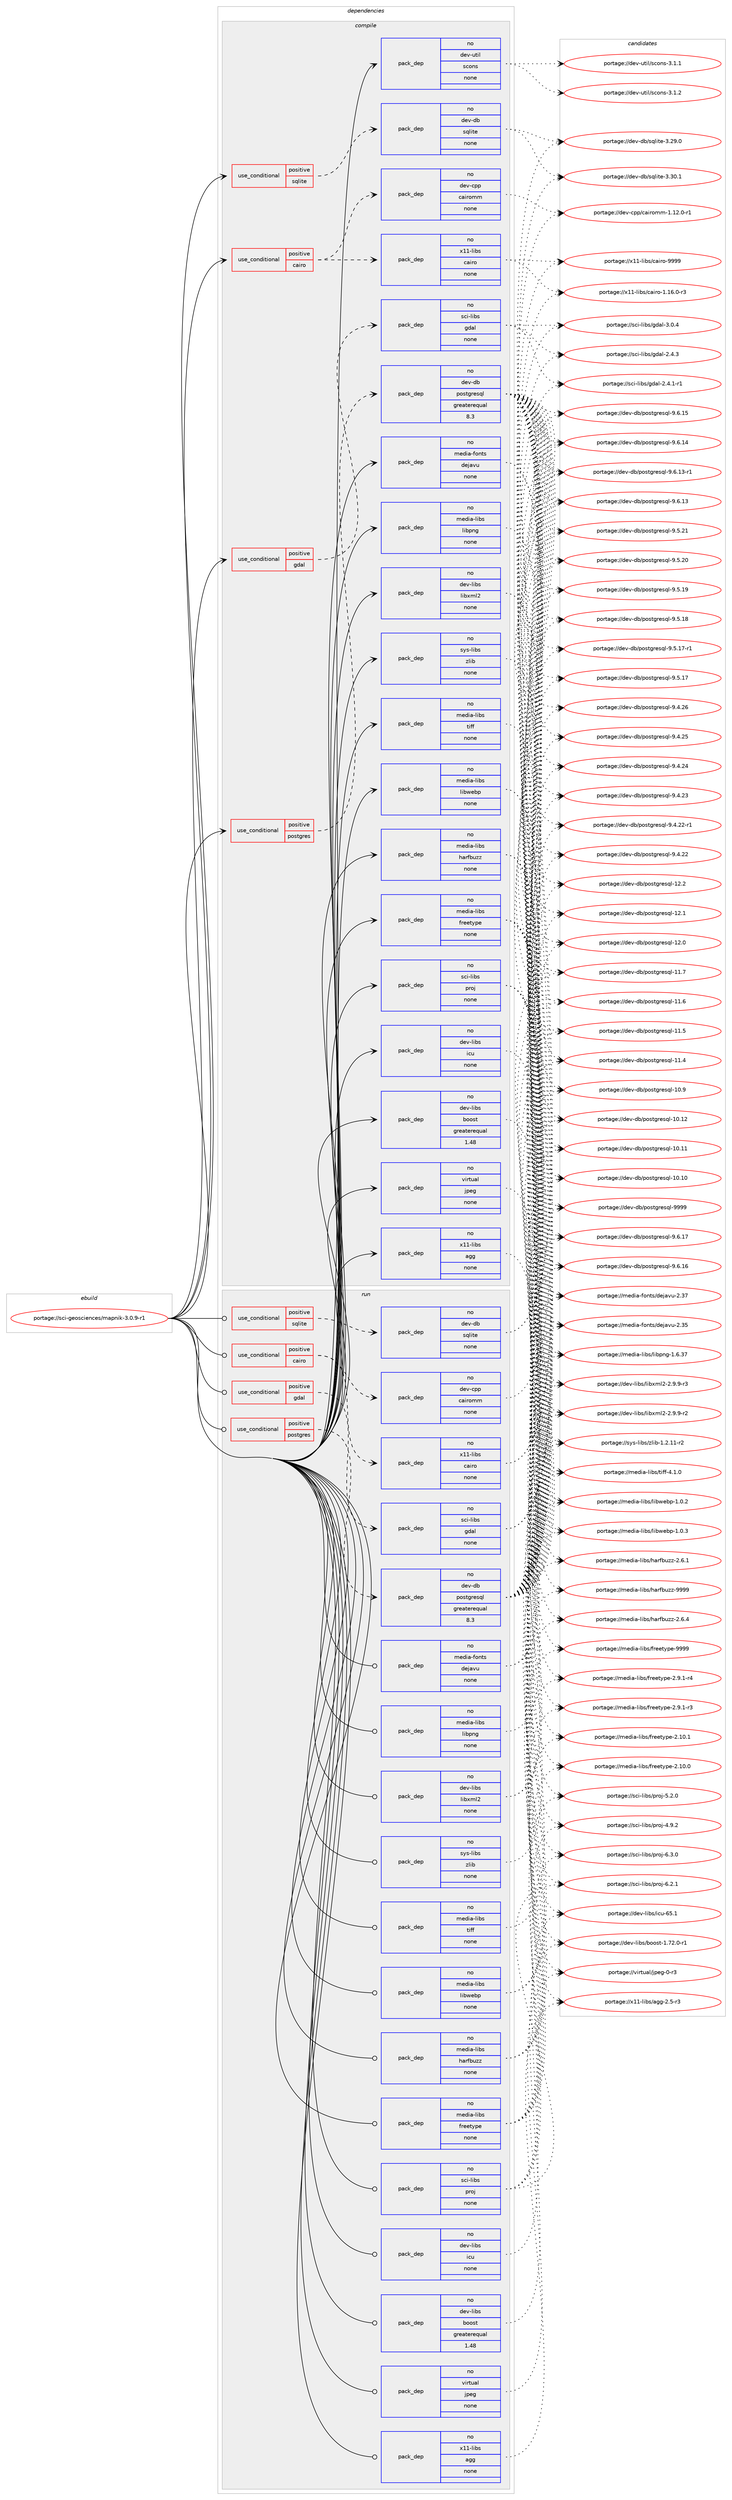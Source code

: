 digraph prolog {

# *************
# Graph options
# *************

newrank=true;
concentrate=true;
compound=true;
graph [rankdir=LR,fontname=Helvetica,fontsize=10,ranksep=1.5];#, ranksep=2.5, nodesep=0.2];
edge  [arrowhead=vee];
node  [fontname=Helvetica,fontsize=10];

# **********
# The ebuild
# **********

subgraph cluster_leftcol {
color=gray;
rank=same;
label=<<i>ebuild</i>>;
id [label="portage://sci-geosciences/mapnik-3.0.9-r1", color=red, width=4, href="../sci-geosciences/mapnik-3.0.9-r1.svg"];
}

# ****************
# The dependencies
# ****************

subgraph cluster_midcol {
color=gray;
label=<<i>dependencies</i>>;
subgraph cluster_compile {
fillcolor="#eeeeee";
style=filled;
label=<<i>compile</i>>;
subgraph cond12362 {
dependency58492 [label=<<TABLE BORDER="0" CELLBORDER="1" CELLSPACING="0" CELLPADDING="4"><TR><TD ROWSPAN="3" CELLPADDING="10">use_conditional</TD></TR><TR><TD>positive</TD></TR><TR><TD>cairo</TD></TR></TABLE>>, shape=none, color=red];
subgraph pack44906 {
dependency58493 [label=<<TABLE BORDER="0" CELLBORDER="1" CELLSPACING="0" CELLPADDING="4" WIDTH="220"><TR><TD ROWSPAN="6" CELLPADDING="30">pack_dep</TD></TR><TR><TD WIDTH="110">no</TD></TR><TR><TD>x11-libs</TD></TR><TR><TD>cairo</TD></TR><TR><TD>none</TD></TR><TR><TD></TD></TR></TABLE>>, shape=none, color=blue];
}
dependency58492:e -> dependency58493:w [weight=20,style="dashed",arrowhead="vee"];
subgraph pack44907 {
dependency58494 [label=<<TABLE BORDER="0" CELLBORDER="1" CELLSPACING="0" CELLPADDING="4" WIDTH="220"><TR><TD ROWSPAN="6" CELLPADDING="30">pack_dep</TD></TR><TR><TD WIDTH="110">no</TD></TR><TR><TD>dev-cpp</TD></TR><TR><TD>cairomm</TD></TR><TR><TD>none</TD></TR><TR><TD></TD></TR></TABLE>>, shape=none, color=blue];
}
dependency58492:e -> dependency58494:w [weight=20,style="dashed",arrowhead="vee"];
}
id:e -> dependency58492:w [weight=20,style="solid",arrowhead="vee"];
subgraph cond12363 {
dependency58495 [label=<<TABLE BORDER="0" CELLBORDER="1" CELLSPACING="0" CELLPADDING="4"><TR><TD ROWSPAN="3" CELLPADDING="10">use_conditional</TD></TR><TR><TD>positive</TD></TR><TR><TD>gdal</TD></TR></TABLE>>, shape=none, color=red];
subgraph pack44908 {
dependency58496 [label=<<TABLE BORDER="0" CELLBORDER="1" CELLSPACING="0" CELLPADDING="4" WIDTH="220"><TR><TD ROWSPAN="6" CELLPADDING="30">pack_dep</TD></TR><TR><TD WIDTH="110">no</TD></TR><TR><TD>sci-libs</TD></TR><TR><TD>gdal</TD></TR><TR><TD>none</TD></TR><TR><TD></TD></TR></TABLE>>, shape=none, color=blue];
}
dependency58495:e -> dependency58496:w [weight=20,style="dashed",arrowhead="vee"];
}
id:e -> dependency58495:w [weight=20,style="solid",arrowhead="vee"];
subgraph cond12364 {
dependency58497 [label=<<TABLE BORDER="0" CELLBORDER="1" CELLSPACING="0" CELLPADDING="4"><TR><TD ROWSPAN="3" CELLPADDING="10">use_conditional</TD></TR><TR><TD>positive</TD></TR><TR><TD>postgres</TD></TR></TABLE>>, shape=none, color=red];
subgraph pack44909 {
dependency58498 [label=<<TABLE BORDER="0" CELLBORDER="1" CELLSPACING="0" CELLPADDING="4" WIDTH="220"><TR><TD ROWSPAN="6" CELLPADDING="30">pack_dep</TD></TR><TR><TD WIDTH="110">no</TD></TR><TR><TD>dev-db</TD></TR><TR><TD>postgresql</TD></TR><TR><TD>greaterequal</TD></TR><TR><TD>8.3</TD></TR></TABLE>>, shape=none, color=blue];
}
dependency58497:e -> dependency58498:w [weight=20,style="dashed",arrowhead="vee"];
}
id:e -> dependency58497:w [weight=20,style="solid",arrowhead="vee"];
subgraph cond12365 {
dependency58499 [label=<<TABLE BORDER="0" CELLBORDER="1" CELLSPACING="0" CELLPADDING="4"><TR><TD ROWSPAN="3" CELLPADDING="10">use_conditional</TD></TR><TR><TD>positive</TD></TR><TR><TD>sqlite</TD></TR></TABLE>>, shape=none, color=red];
subgraph pack44910 {
dependency58500 [label=<<TABLE BORDER="0" CELLBORDER="1" CELLSPACING="0" CELLPADDING="4" WIDTH="220"><TR><TD ROWSPAN="6" CELLPADDING="30">pack_dep</TD></TR><TR><TD WIDTH="110">no</TD></TR><TR><TD>dev-db</TD></TR><TR><TD>sqlite</TD></TR><TR><TD>none</TD></TR><TR><TD></TD></TR></TABLE>>, shape=none, color=blue];
}
dependency58499:e -> dependency58500:w [weight=20,style="dashed",arrowhead="vee"];
}
id:e -> dependency58499:w [weight=20,style="solid",arrowhead="vee"];
subgraph pack44911 {
dependency58501 [label=<<TABLE BORDER="0" CELLBORDER="1" CELLSPACING="0" CELLPADDING="4" WIDTH="220"><TR><TD ROWSPAN="6" CELLPADDING="30">pack_dep</TD></TR><TR><TD WIDTH="110">no</TD></TR><TR><TD>dev-libs</TD></TR><TR><TD>boost</TD></TR><TR><TD>greaterequal</TD></TR><TR><TD>1.48</TD></TR></TABLE>>, shape=none, color=blue];
}
id:e -> dependency58501:w [weight=20,style="solid",arrowhead="vee"];
subgraph pack44912 {
dependency58502 [label=<<TABLE BORDER="0" CELLBORDER="1" CELLSPACING="0" CELLPADDING="4" WIDTH="220"><TR><TD ROWSPAN="6" CELLPADDING="30">pack_dep</TD></TR><TR><TD WIDTH="110">no</TD></TR><TR><TD>dev-libs</TD></TR><TR><TD>icu</TD></TR><TR><TD>none</TD></TR><TR><TD></TD></TR></TABLE>>, shape=none, color=blue];
}
id:e -> dependency58502:w [weight=20,style="solid",arrowhead="vee"];
subgraph pack44913 {
dependency58503 [label=<<TABLE BORDER="0" CELLBORDER="1" CELLSPACING="0" CELLPADDING="4" WIDTH="220"><TR><TD ROWSPAN="6" CELLPADDING="30">pack_dep</TD></TR><TR><TD WIDTH="110">no</TD></TR><TR><TD>dev-libs</TD></TR><TR><TD>libxml2</TD></TR><TR><TD>none</TD></TR><TR><TD></TD></TR></TABLE>>, shape=none, color=blue];
}
id:e -> dependency58503:w [weight=20,style="solid",arrowhead="vee"];
subgraph pack44914 {
dependency58504 [label=<<TABLE BORDER="0" CELLBORDER="1" CELLSPACING="0" CELLPADDING="4" WIDTH="220"><TR><TD ROWSPAN="6" CELLPADDING="30">pack_dep</TD></TR><TR><TD WIDTH="110">no</TD></TR><TR><TD>dev-util</TD></TR><TR><TD>scons</TD></TR><TR><TD>none</TD></TR><TR><TD></TD></TR></TABLE>>, shape=none, color=blue];
}
id:e -> dependency58504:w [weight=20,style="solid",arrowhead="vee"];
subgraph pack44915 {
dependency58505 [label=<<TABLE BORDER="0" CELLBORDER="1" CELLSPACING="0" CELLPADDING="4" WIDTH="220"><TR><TD ROWSPAN="6" CELLPADDING="30">pack_dep</TD></TR><TR><TD WIDTH="110">no</TD></TR><TR><TD>media-fonts</TD></TR><TR><TD>dejavu</TD></TR><TR><TD>none</TD></TR><TR><TD></TD></TR></TABLE>>, shape=none, color=blue];
}
id:e -> dependency58505:w [weight=20,style="solid",arrowhead="vee"];
subgraph pack44916 {
dependency58506 [label=<<TABLE BORDER="0" CELLBORDER="1" CELLSPACING="0" CELLPADDING="4" WIDTH="220"><TR><TD ROWSPAN="6" CELLPADDING="30">pack_dep</TD></TR><TR><TD WIDTH="110">no</TD></TR><TR><TD>media-libs</TD></TR><TR><TD>freetype</TD></TR><TR><TD>none</TD></TR><TR><TD></TD></TR></TABLE>>, shape=none, color=blue];
}
id:e -> dependency58506:w [weight=20,style="solid",arrowhead="vee"];
subgraph pack44917 {
dependency58507 [label=<<TABLE BORDER="0" CELLBORDER="1" CELLSPACING="0" CELLPADDING="4" WIDTH="220"><TR><TD ROWSPAN="6" CELLPADDING="30">pack_dep</TD></TR><TR><TD WIDTH="110">no</TD></TR><TR><TD>media-libs</TD></TR><TR><TD>harfbuzz</TD></TR><TR><TD>none</TD></TR><TR><TD></TD></TR></TABLE>>, shape=none, color=blue];
}
id:e -> dependency58507:w [weight=20,style="solid",arrowhead="vee"];
subgraph pack44918 {
dependency58508 [label=<<TABLE BORDER="0" CELLBORDER="1" CELLSPACING="0" CELLPADDING="4" WIDTH="220"><TR><TD ROWSPAN="6" CELLPADDING="30">pack_dep</TD></TR><TR><TD WIDTH="110">no</TD></TR><TR><TD>media-libs</TD></TR><TR><TD>libpng</TD></TR><TR><TD>none</TD></TR><TR><TD></TD></TR></TABLE>>, shape=none, color=blue];
}
id:e -> dependency58508:w [weight=20,style="solid",arrowhead="vee"];
subgraph pack44919 {
dependency58509 [label=<<TABLE BORDER="0" CELLBORDER="1" CELLSPACING="0" CELLPADDING="4" WIDTH="220"><TR><TD ROWSPAN="6" CELLPADDING="30">pack_dep</TD></TR><TR><TD WIDTH="110">no</TD></TR><TR><TD>media-libs</TD></TR><TR><TD>libwebp</TD></TR><TR><TD>none</TD></TR><TR><TD></TD></TR></TABLE>>, shape=none, color=blue];
}
id:e -> dependency58509:w [weight=20,style="solid",arrowhead="vee"];
subgraph pack44920 {
dependency58510 [label=<<TABLE BORDER="0" CELLBORDER="1" CELLSPACING="0" CELLPADDING="4" WIDTH="220"><TR><TD ROWSPAN="6" CELLPADDING="30">pack_dep</TD></TR><TR><TD WIDTH="110">no</TD></TR><TR><TD>media-libs</TD></TR><TR><TD>tiff</TD></TR><TR><TD>none</TD></TR><TR><TD></TD></TR></TABLE>>, shape=none, color=blue];
}
id:e -> dependency58510:w [weight=20,style="solid",arrowhead="vee"];
subgraph pack44921 {
dependency58511 [label=<<TABLE BORDER="0" CELLBORDER="1" CELLSPACING="0" CELLPADDING="4" WIDTH="220"><TR><TD ROWSPAN="6" CELLPADDING="30">pack_dep</TD></TR><TR><TD WIDTH="110">no</TD></TR><TR><TD>sci-libs</TD></TR><TR><TD>proj</TD></TR><TR><TD>none</TD></TR><TR><TD></TD></TR></TABLE>>, shape=none, color=blue];
}
id:e -> dependency58511:w [weight=20,style="solid",arrowhead="vee"];
subgraph pack44922 {
dependency58512 [label=<<TABLE BORDER="0" CELLBORDER="1" CELLSPACING="0" CELLPADDING="4" WIDTH="220"><TR><TD ROWSPAN="6" CELLPADDING="30">pack_dep</TD></TR><TR><TD WIDTH="110">no</TD></TR><TR><TD>sys-libs</TD></TR><TR><TD>zlib</TD></TR><TR><TD>none</TD></TR><TR><TD></TD></TR></TABLE>>, shape=none, color=blue];
}
id:e -> dependency58512:w [weight=20,style="solid",arrowhead="vee"];
subgraph pack44923 {
dependency58513 [label=<<TABLE BORDER="0" CELLBORDER="1" CELLSPACING="0" CELLPADDING="4" WIDTH="220"><TR><TD ROWSPAN="6" CELLPADDING="30">pack_dep</TD></TR><TR><TD WIDTH="110">no</TD></TR><TR><TD>virtual</TD></TR><TR><TD>jpeg</TD></TR><TR><TD>none</TD></TR><TR><TD></TD></TR></TABLE>>, shape=none, color=blue];
}
id:e -> dependency58513:w [weight=20,style="solid",arrowhead="vee"];
subgraph pack44924 {
dependency58514 [label=<<TABLE BORDER="0" CELLBORDER="1" CELLSPACING="0" CELLPADDING="4" WIDTH="220"><TR><TD ROWSPAN="6" CELLPADDING="30">pack_dep</TD></TR><TR><TD WIDTH="110">no</TD></TR><TR><TD>x11-libs</TD></TR><TR><TD>agg</TD></TR><TR><TD>none</TD></TR><TR><TD></TD></TR></TABLE>>, shape=none, color=blue];
}
id:e -> dependency58514:w [weight=20,style="solid",arrowhead="vee"];
}
subgraph cluster_compileandrun {
fillcolor="#eeeeee";
style=filled;
label=<<i>compile and run</i>>;
}
subgraph cluster_run {
fillcolor="#eeeeee";
style=filled;
label=<<i>run</i>>;
subgraph cond12366 {
dependency58515 [label=<<TABLE BORDER="0" CELLBORDER="1" CELLSPACING="0" CELLPADDING="4"><TR><TD ROWSPAN="3" CELLPADDING="10">use_conditional</TD></TR><TR><TD>positive</TD></TR><TR><TD>cairo</TD></TR></TABLE>>, shape=none, color=red];
subgraph pack44925 {
dependency58516 [label=<<TABLE BORDER="0" CELLBORDER="1" CELLSPACING="0" CELLPADDING="4" WIDTH="220"><TR><TD ROWSPAN="6" CELLPADDING="30">pack_dep</TD></TR><TR><TD WIDTH="110">no</TD></TR><TR><TD>x11-libs</TD></TR><TR><TD>cairo</TD></TR><TR><TD>none</TD></TR><TR><TD></TD></TR></TABLE>>, shape=none, color=blue];
}
dependency58515:e -> dependency58516:w [weight=20,style="dashed",arrowhead="vee"];
subgraph pack44926 {
dependency58517 [label=<<TABLE BORDER="0" CELLBORDER="1" CELLSPACING="0" CELLPADDING="4" WIDTH="220"><TR><TD ROWSPAN="6" CELLPADDING="30">pack_dep</TD></TR><TR><TD WIDTH="110">no</TD></TR><TR><TD>dev-cpp</TD></TR><TR><TD>cairomm</TD></TR><TR><TD>none</TD></TR><TR><TD></TD></TR></TABLE>>, shape=none, color=blue];
}
dependency58515:e -> dependency58517:w [weight=20,style="dashed",arrowhead="vee"];
}
id:e -> dependency58515:w [weight=20,style="solid",arrowhead="odot"];
subgraph cond12367 {
dependency58518 [label=<<TABLE BORDER="0" CELLBORDER="1" CELLSPACING="0" CELLPADDING="4"><TR><TD ROWSPAN="3" CELLPADDING="10">use_conditional</TD></TR><TR><TD>positive</TD></TR><TR><TD>gdal</TD></TR></TABLE>>, shape=none, color=red];
subgraph pack44927 {
dependency58519 [label=<<TABLE BORDER="0" CELLBORDER="1" CELLSPACING="0" CELLPADDING="4" WIDTH="220"><TR><TD ROWSPAN="6" CELLPADDING="30">pack_dep</TD></TR><TR><TD WIDTH="110">no</TD></TR><TR><TD>sci-libs</TD></TR><TR><TD>gdal</TD></TR><TR><TD>none</TD></TR><TR><TD></TD></TR></TABLE>>, shape=none, color=blue];
}
dependency58518:e -> dependency58519:w [weight=20,style="dashed",arrowhead="vee"];
}
id:e -> dependency58518:w [weight=20,style="solid",arrowhead="odot"];
subgraph cond12368 {
dependency58520 [label=<<TABLE BORDER="0" CELLBORDER="1" CELLSPACING="0" CELLPADDING="4"><TR><TD ROWSPAN="3" CELLPADDING="10">use_conditional</TD></TR><TR><TD>positive</TD></TR><TR><TD>postgres</TD></TR></TABLE>>, shape=none, color=red];
subgraph pack44928 {
dependency58521 [label=<<TABLE BORDER="0" CELLBORDER="1" CELLSPACING="0" CELLPADDING="4" WIDTH="220"><TR><TD ROWSPAN="6" CELLPADDING="30">pack_dep</TD></TR><TR><TD WIDTH="110">no</TD></TR><TR><TD>dev-db</TD></TR><TR><TD>postgresql</TD></TR><TR><TD>greaterequal</TD></TR><TR><TD>8.3</TD></TR></TABLE>>, shape=none, color=blue];
}
dependency58520:e -> dependency58521:w [weight=20,style="dashed",arrowhead="vee"];
}
id:e -> dependency58520:w [weight=20,style="solid",arrowhead="odot"];
subgraph cond12369 {
dependency58522 [label=<<TABLE BORDER="0" CELLBORDER="1" CELLSPACING="0" CELLPADDING="4"><TR><TD ROWSPAN="3" CELLPADDING="10">use_conditional</TD></TR><TR><TD>positive</TD></TR><TR><TD>sqlite</TD></TR></TABLE>>, shape=none, color=red];
subgraph pack44929 {
dependency58523 [label=<<TABLE BORDER="0" CELLBORDER="1" CELLSPACING="0" CELLPADDING="4" WIDTH="220"><TR><TD ROWSPAN="6" CELLPADDING="30">pack_dep</TD></TR><TR><TD WIDTH="110">no</TD></TR><TR><TD>dev-db</TD></TR><TR><TD>sqlite</TD></TR><TR><TD>none</TD></TR><TR><TD></TD></TR></TABLE>>, shape=none, color=blue];
}
dependency58522:e -> dependency58523:w [weight=20,style="dashed",arrowhead="vee"];
}
id:e -> dependency58522:w [weight=20,style="solid",arrowhead="odot"];
subgraph pack44930 {
dependency58524 [label=<<TABLE BORDER="0" CELLBORDER="1" CELLSPACING="0" CELLPADDING="4" WIDTH="220"><TR><TD ROWSPAN="6" CELLPADDING="30">pack_dep</TD></TR><TR><TD WIDTH="110">no</TD></TR><TR><TD>dev-libs</TD></TR><TR><TD>boost</TD></TR><TR><TD>greaterequal</TD></TR><TR><TD>1.48</TD></TR></TABLE>>, shape=none, color=blue];
}
id:e -> dependency58524:w [weight=20,style="solid",arrowhead="odot"];
subgraph pack44931 {
dependency58525 [label=<<TABLE BORDER="0" CELLBORDER="1" CELLSPACING="0" CELLPADDING="4" WIDTH="220"><TR><TD ROWSPAN="6" CELLPADDING="30">pack_dep</TD></TR><TR><TD WIDTH="110">no</TD></TR><TR><TD>dev-libs</TD></TR><TR><TD>icu</TD></TR><TR><TD>none</TD></TR><TR><TD></TD></TR></TABLE>>, shape=none, color=blue];
}
id:e -> dependency58525:w [weight=20,style="solid",arrowhead="odot"];
subgraph pack44932 {
dependency58526 [label=<<TABLE BORDER="0" CELLBORDER="1" CELLSPACING="0" CELLPADDING="4" WIDTH="220"><TR><TD ROWSPAN="6" CELLPADDING="30">pack_dep</TD></TR><TR><TD WIDTH="110">no</TD></TR><TR><TD>dev-libs</TD></TR><TR><TD>libxml2</TD></TR><TR><TD>none</TD></TR><TR><TD></TD></TR></TABLE>>, shape=none, color=blue];
}
id:e -> dependency58526:w [weight=20,style="solid",arrowhead="odot"];
subgraph pack44933 {
dependency58527 [label=<<TABLE BORDER="0" CELLBORDER="1" CELLSPACING="0" CELLPADDING="4" WIDTH="220"><TR><TD ROWSPAN="6" CELLPADDING="30">pack_dep</TD></TR><TR><TD WIDTH="110">no</TD></TR><TR><TD>media-fonts</TD></TR><TR><TD>dejavu</TD></TR><TR><TD>none</TD></TR><TR><TD></TD></TR></TABLE>>, shape=none, color=blue];
}
id:e -> dependency58527:w [weight=20,style="solid",arrowhead="odot"];
subgraph pack44934 {
dependency58528 [label=<<TABLE BORDER="0" CELLBORDER="1" CELLSPACING="0" CELLPADDING="4" WIDTH="220"><TR><TD ROWSPAN="6" CELLPADDING="30">pack_dep</TD></TR><TR><TD WIDTH="110">no</TD></TR><TR><TD>media-libs</TD></TR><TR><TD>freetype</TD></TR><TR><TD>none</TD></TR><TR><TD></TD></TR></TABLE>>, shape=none, color=blue];
}
id:e -> dependency58528:w [weight=20,style="solid",arrowhead="odot"];
subgraph pack44935 {
dependency58529 [label=<<TABLE BORDER="0" CELLBORDER="1" CELLSPACING="0" CELLPADDING="4" WIDTH="220"><TR><TD ROWSPAN="6" CELLPADDING="30">pack_dep</TD></TR><TR><TD WIDTH="110">no</TD></TR><TR><TD>media-libs</TD></TR><TR><TD>harfbuzz</TD></TR><TR><TD>none</TD></TR><TR><TD></TD></TR></TABLE>>, shape=none, color=blue];
}
id:e -> dependency58529:w [weight=20,style="solid",arrowhead="odot"];
subgraph pack44936 {
dependency58530 [label=<<TABLE BORDER="0" CELLBORDER="1" CELLSPACING="0" CELLPADDING="4" WIDTH="220"><TR><TD ROWSPAN="6" CELLPADDING="30">pack_dep</TD></TR><TR><TD WIDTH="110">no</TD></TR><TR><TD>media-libs</TD></TR><TR><TD>libpng</TD></TR><TR><TD>none</TD></TR><TR><TD></TD></TR></TABLE>>, shape=none, color=blue];
}
id:e -> dependency58530:w [weight=20,style="solid",arrowhead="odot"];
subgraph pack44937 {
dependency58531 [label=<<TABLE BORDER="0" CELLBORDER="1" CELLSPACING="0" CELLPADDING="4" WIDTH="220"><TR><TD ROWSPAN="6" CELLPADDING="30">pack_dep</TD></TR><TR><TD WIDTH="110">no</TD></TR><TR><TD>media-libs</TD></TR><TR><TD>libwebp</TD></TR><TR><TD>none</TD></TR><TR><TD></TD></TR></TABLE>>, shape=none, color=blue];
}
id:e -> dependency58531:w [weight=20,style="solid",arrowhead="odot"];
subgraph pack44938 {
dependency58532 [label=<<TABLE BORDER="0" CELLBORDER="1" CELLSPACING="0" CELLPADDING="4" WIDTH="220"><TR><TD ROWSPAN="6" CELLPADDING="30">pack_dep</TD></TR><TR><TD WIDTH="110">no</TD></TR><TR><TD>media-libs</TD></TR><TR><TD>tiff</TD></TR><TR><TD>none</TD></TR><TR><TD></TD></TR></TABLE>>, shape=none, color=blue];
}
id:e -> dependency58532:w [weight=20,style="solid",arrowhead="odot"];
subgraph pack44939 {
dependency58533 [label=<<TABLE BORDER="0" CELLBORDER="1" CELLSPACING="0" CELLPADDING="4" WIDTH="220"><TR><TD ROWSPAN="6" CELLPADDING="30">pack_dep</TD></TR><TR><TD WIDTH="110">no</TD></TR><TR><TD>sci-libs</TD></TR><TR><TD>proj</TD></TR><TR><TD>none</TD></TR><TR><TD></TD></TR></TABLE>>, shape=none, color=blue];
}
id:e -> dependency58533:w [weight=20,style="solid",arrowhead="odot"];
subgraph pack44940 {
dependency58534 [label=<<TABLE BORDER="0" CELLBORDER="1" CELLSPACING="0" CELLPADDING="4" WIDTH="220"><TR><TD ROWSPAN="6" CELLPADDING="30">pack_dep</TD></TR><TR><TD WIDTH="110">no</TD></TR><TR><TD>sys-libs</TD></TR><TR><TD>zlib</TD></TR><TR><TD>none</TD></TR><TR><TD></TD></TR></TABLE>>, shape=none, color=blue];
}
id:e -> dependency58534:w [weight=20,style="solid",arrowhead="odot"];
subgraph pack44941 {
dependency58535 [label=<<TABLE BORDER="0" CELLBORDER="1" CELLSPACING="0" CELLPADDING="4" WIDTH="220"><TR><TD ROWSPAN="6" CELLPADDING="30">pack_dep</TD></TR><TR><TD WIDTH="110">no</TD></TR><TR><TD>virtual</TD></TR><TR><TD>jpeg</TD></TR><TR><TD>none</TD></TR><TR><TD></TD></TR></TABLE>>, shape=none, color=blue];
}
id:e -> dependency58535:w [weight=20,style="solid",arrowhead="odot"];
subgraph pack44942 {
dependency58536 [label=<<TABLE BORDER="0" CELLBORDER="1" CELLSPACING="0" CELLPADDING="4" WIDTH="220"><TR><TD ROWSPAN="6" CELLPADDING="30">pack_dep</TD></TR><TR><TD WIDTH="110">no</TD></TR><TR><TD>x11-libs</TD></TR><TR><TD>agg</TD></TR><TR><TD>none</TD></TR><TR><TD></TD></TR></TABLE>>, shape=none, color=blue];
}
id:e -> dependency58536:w [weight=20,style="solid",arrowhead="odot"];
}
}

# **************
# The candidates
# **************

subgraph cluster_choices {
rank=same;
color=gray;
label=<<i>candidates</i>>;

subgraph choice44906 {
color=black;
nodesep=1;
choice120494945108105981154799971051141114557575757 [label="portage://x11-libs/cairo-9999", color=red, width=4,href="../x11-libs/cairo-9999.svg"];
choice12049494510810598115479997105114111454946495446484511451 [label="portage://x11-libs/cairo-1.16.0-r3", color=red, width=4,href="../x11-libs/cairo-1.16.0-r3.svg"];
dependency58493:e -> choice120494945108105981154799971051141114557575757:w [style=dotted,weight="100"];
dependency58493:e -> choice12049494510810598115479997105114111454946495446484511451:w [style=dotted,weight="100"];
}
subgraph choice44907 {
color=black;
nodesep=1;
choice1001011184599112112479997105114111109109454946495046484511449 [label="portage://dev-cpp/cairomm-1.12.0-r1", color=red, width=4,href="../dev-cpp/cairomm-1.12.0-r1.svg"];
dependency58494:e -> choice1001011184599112112479997105114111109109454946495046484511449:w [style=dotted,weight="100"];
}
subgraph choice44908 {
color=black;
nodesep=1;
choice1159910545108105981154710310097108455146484652 [label="portage://sci-libs/gdal-3.0.4", color=red, width=4,href="../sci-libs/gdal-3.0.4.svg"];
choice1159910545108105981154710310097108455046524651 [label="portage://sci-libs/gdal-2.4.3", color=red, width=4,href="../sci-libs/gdal-2.4.3.svg"];
choice11599105451081059811547103100971084550465246494511449 [label="portage://sci-libs/gdal-2.4.1-r1", color=red, width=4,href="../sci-libs/gdal-2.4.1-r1.svg"];
dependency58496:e -> choice1159910545108105981154710310097108455146484652:w [style=dotted,weight="100"];
dependency58496:e -> choice1159910545108105981154710310097108455046524651:w [style=dotted,weight="100"];
dependency58496:e -> choice11599105451081059811547103100971084550465246494511449:w [style=dotted,weight="100"];
}
subgraph choice44909 {
color=black;
nodesep=1;
choice1001011184510098471121111151161031141011151131084557575757 [label="portage://dev-db/postgresql-9999", color=red, width=4,href="../dev-db/postgresql-9999.svg"];
choice10010111845100984711211111511610311410111511310845574654464955 [label="portage://dev-db/postgresql-9.6.17", color=red, width=4,href="../dev-db/postgresql-9.6.17.svg"];
choice10010111845100984711211111511610311410111511310845574654464954 [label="portage://dev-db/postgresql-9.6.16", color=red, width=4,href="../dev-db/postgresql-9.6.16.svg"];
choice10010111845100984711211111511610311410111511310845574654464953 [label="portage://dev-db/postgresql-9.6.15", color=red, width=4,href="../dev-db/postgresql-9.6.15.svg"];
choice10010111845100984711211111511610311410111511310845574654464952 [label="portage://dev-db/postgresql-9.6.14", color=red, width=4,href="../dev-db/postgresql-9.6.14.svg"];
choice100101118451009847112111115116103114101115113108455746544649514511449 [label="portage://dev-db/postgresql-9.6.13-r1", color=red, width=4,href="../dev-db/postgresql-9.6.13-r1.svg"];
choice10010111845100984711211111511610311410111511310845574654464951 [label="portage://dev-db/postgresql-9.6.13", color=red, width=4,href="../dev-db/postgresql-9.6.13.svg"];
choice10010111845100984711211111511610311410111511310845574653465049 [label="portage://dev-db/postgresql-9.5.21", color=red, width=4,href="../dev-db/postgresql-9.5.21.svg"];
choice10010111845100984711211111511610311410111511310845574653465048 [label="portage://dev-db/postgresql-9.5.20", color=red, width=4,href="../dev-db/postgresql-9.5.20.svg"];
choice10010111845100984711211111511610311410111511310845574653464957 [label="portage://dev-db/postgresql-9.5.19", color=red, width=4,href="../dev-db/postgresql-9.5.19.svg"];
choice10010111845100984711211111511610311410111511310845574653464956 [label="portage://dev-db/postgresql-9.5.18", color=red, width=4,href="../dev-db/postgresql-9.5.18.svg"];
choice100101118451009847112111115116103114101115113108455746534649554511449 [label="portage://dev-db/postgresql-9.5.17-r1", color=red, width=4,href="../dev-db/postgresql-9.5.17-r1.svg"];
choice10010111845100984711211111511610311410111511310845574653464955 [label="portage://dev-db/postgresql-9.5.17", color=red, width=4,href="../dev-db/postgresql-9.5.17.svg"];
choice10010111845100984711211111511610311410111511310845574652465054 [label="portage://dev-db/postgresql-9.4.26", color=red, width=4,href="../dev-db/postgresql-9.4.26.svg"];
choice10010111845100984711211111511610311410111511310845574652465053 [label="portage://dev-db/postgresql-9.4.25", color=red, width=4,href="../dev-db/postgresql-9.4.25.svg"];
choice10010111845100984711211111511610311410111511310845574652465052 [label="portage://dev-db/postgresql-9.4.24", color=red, width=4,href="../dev-db/postgresql-9.4.24.svg"];
choice10010111845100984711211111511610311410111511310845574652465051 [label="portage://dev-db/postgresql-9.4.23", color=red, width=4,href="../dev-db/postgresql-9.4.23.svg"];
choice100101118451009847112111115116103114101115113108455746524650504511449 [label="portage://dev-db/postgresql-9.4.22-r1", color=red, width=4,href="../dev-db/postgresql-9.4.22-r1.svg"];
choice10010111845100984711211111511610311410111511310845574652465050 [label="portage://dev-db/postgresql-9.4.22", color=red, width=4,href="../dev-db/postgresql-9.4.22.svg"];
choice1001011184510098471121111151161031141011151131084549504650 [label="portage://dev-db/postgresql-12.2", color=red, width=4,href="../dev-db/postgresql-12.2.svg"];
choice1001011184510098471121111151161031141011151131084549504649 [label="portage://dev-db/postgresql-12.1", color=red, width=4,href="../dev-db/postgresql-12.1.svg"];
choice1001011184510098471121111151161031141011151131084549504648 [label="portage://dev-db/postgresql-12.0", color=red, width=4,href="../dev-db/postgresql-12.0.svg"];
choice1001011184510098471121111151161031141011151131084549494655 [label="portage://dev-db/postgresql-11.7", color=red, width=4,href="../dev-db/postgresql-11.7.svg"];
choice1001011184510098471121111151161031141011151131084549494654 [label="portage://dev-db/postgresql-11.6", color=red, width=4,href="../dev-db/postgresql-11.6.svg"];
choice1001011184510098471121111151161031141011151131084549494653 [label="portage://dev-db/postgresql-11.5", color=red, width=4,href="../dev-db/postgresql-11.5.svg"];
choice1001011184510098471121111151161031141011151131084549494652 [label="portage://dev-db/postgresql-11.4", color=red, width=4,href="../dev-db/postgresql-11.4.svg"];
choice1001011184510098471121111151161031141011151131084549484657 [label="portage://dev-db/postgresql-10.9", color=red, width=4,href="../dev-db/postgresql-10.9.svg"];
choice100101118451009847112111115116103114101115113108454948464950 [label="portage://dev-db/postgresql-10.12", color=red, width=4,href="../dev-db/postgresql-10.12.svg"];
choice100101118451009847112111115116103114101115113108454948464949 [label="portage://dev-db/postgresql-10.11", color=red, width=4,href="../dev-db/postgresql-10.11.svg"];
choice100101118451009847112111115116103114101115113108454948464948 [label="portage://dev-db/postgresql-10.10", color=red, width=4,href="../dev-db/postgresql-10.10.svg"];
dependency58498:e -> choice1001011184510098471121111151161031141011151131084557575757:w [style=dotted,weight="100"];
dependency58498:e -> choice10010111845100984711211111511610311410111511310845574654464955:w [style=dotted,weight="100"];
dependency58498:e -> choice10010111845100984711211111511610311410111511310845574654464954:w [style=dotted,weight="100"];
dependency58498:e -> choice10010111845100984711211111511610311410111511310845574654464953:w [style=dotted,weight="100"];
dependency58498:e -> choice10010111845100984711211111511610311410111511310845574654464952:w [style=dotted,weight="100"];
dependency58498:e -> choice100101118451009847112111115116103114101115113108455746544649514511449:w [style=dotted,weight="100"];
dependency58498:e -> choice10010111845100984711211111511610311410111511310845574654464951:w [style=dotted,weight="100"];
dependency58498:e -> choice10010111845100984711211111511610311410111511310845574653465049:w [style=dotted,weight="100"];
dependency58498:e -> choice10010111845100984711211111511610311410111511310845574653465048:w [style=dotted,weight="100"];
dependency58498:e -> choice10010111845100984711211111511610311410111511310845574653464957:w [style=dotted,weight="100"];
dependency58498:e -> choice10010111845100984711211111511610311410111511310845574653464956:w [style=dotted,weight="100"];
dependency58498:e -> choice100101118451009847112111115116103114101115113108455746534649554511449:w [style=dotted,weight="100"];
dependency58498:e -> choice10010111845100984711211111511610311410111511310845574653464955:w [style=dotted,weight="100"];
dependency58498:e -> choice10010111845100984711211111511610311410111511310845574652465054:w [style=dotted,weight="100"];
dependency58498:e -> choice10010111845100984711211111511610311410111511310845574652465053:w [style=dotted,weight="100"];
dependency58498:e -> choice10010111845100984711211111511610311410111511310845574652465052:w [style=dotted,weight="100"];
dependency58498:e -> choice10010111845100984711211111511610311410111511310845574652465051:w [style=dotted,weight="100"];
dependency58498:e -> choice100101118451009847112111115116103114101115113108455746524650504511449:w [style=dotted,weight="100"];
dependency58498:e -> choice10010111845100984711211111511610311410111511310845574652465050:w [style=dotted,weight="100"];
dependency58498:e -> choice1001011184510098471121111151161031141011151131084549504650:w [style=dotted,weight="100"];
dependency58498:e -> choice1001011184510098471121111151161031141011151131084549504649:w [style=dotted,weight="100"];
dependency58498:e -> choice1001011184510098471121111151161031141011151131084549504648:w [style=dotted,weight="100"];
dependency58498:e -> choice1001011184510098471121111151161031141011151131084549494655:w [style=dotted,weight="100"];
dependency58498:e -> choice1001011184510098471121111151161031141011151131084549494654:w [style=dotted,weight="100"];
dependency58498:e -> choice1001011184510098471121111151161031141011151131084549494653:w [style=dotted,weight="100"];
dependency58498:e -> choice1001011184510098471121111151161031141011151131084549494652:w [style=dotted,weight="100"];
dependency58498:e -> choice1001011184510098471121111151161031141011151131084549484657:w [style=dotted,weight="100"];
dependency58498:e -> choice100101118451009847112111115116103114101115113108454948464950:w [style=dotted,weight="100"];
dependency58498:e -> choice100101118451009847112111115116103114101115113108454948464949:w [style=dotted,weight="100"];
dependency58498:e -> choice100101118451009847112111115116103114101115113108454948464948:w [style=dotted,weight="100"];
}
subgraph choice44910 {
color=black;
nodesep=1;
choice10010111845100984711511310810511610145514651484649 [label="portage://dev-db/sqlite-3.30.1", color=red, width=4,href="../dev-db/sqlite-3.30.1.svg"];
choice10010111845100984711511310810511610145514650574648 [label="portage://dev-db/sqlite-3.29.0", color=red, width=4,href="../dev-db/sqlite-3.29.0.svg"];
dependency58500:e -> choice10010111845100984711511310810511610145514651484649:w [style=dotted,weight="100"];
dependency58500:e -> choice10010111845100984711511310810511610145514650574648:w [style=dotted,weight="100"];
}
subgraph choice44911 {
color=black;
nodesep=1;
choice10010111845108105981154798111111115116454946555046484511449 [label="portage://dev-libs/boost-1.72.0-r1", color=red, width=4,href="../dev-libs/boost-1.72.0-r1.svg"];
dependency58501:e -> choice10010111845108105981154798111111115116454946555046484511449:w [style=dotted,weight="100"];
}
subgraph choice44912 {
color=black;
nodesep=1;
choice100101118451081059811547105991174554534649 [label="portage://dev-libs/icu-65.1", color=red, width=4,href="../dev-libs/icu-65.1.svg"];
dependency58502:e -> choice100101118451081059811547105991174554534649:w [style=dotted,weight="100"];
}
subgraph choice44913 {
color=black;
nodesep=1;
choice10010111845108105981154710810598120109108504550465746574511451 [label="portage://dev-libs/libxml2-2.9.9-r3", color=red, width=4,href="../dev-libs/libxml2-2.9.9-r3.svg"];
choice10010111845108105981154710810598120109108504550465746574511450 [label="portage://dev-libs/libxml2-2.9.9-r2", color=red, width=4,href="../dev-libs/libxml2-2.9.9-r2.svg"];
dependency58503:e -> choice10010111845108105981154710810598120109108504550465746574511451:w [style=dotted,weight="100"];
dependency58503:e -> choice10010111845108105981154710810598120109108504550465746574511450:w [style=dotted,weight="100"];
}
subgraph choice44914 {
color=black;
nodesep=1;
choice100101118451171161051084711599111110115455146494650 [label="portage://dev-util/scons-3.1.2", color=red, width=4,href="../dev-util/scons-3.1.2.svg"];
choice100101118451171161051084711599111110115455146494649 [label="portage://dev-util/scons-3.1.1", color=red, width=4,href="../dev-util/scons-3.1.1.svg"];
dependency58504:e -> choice100101118451171161051084711599111110115455146494650:w [style=dotted,weight="100"];
dependency58504:e -> choice100101118451171161051084711599111110115455146494649:w [style=dotted,weight="100"];
}
subgraph choice44915 {
color=black;
nodesep=1;
choice109101100105974510211111011611547100101106971181174550465155 [label="portage://media-fonts/dejavu-2.37", color=red, width=4,href="../media-fonts/dejavu-2.37.svg"];
choice109101100105974510211111011611547100101106971181174550465153 [label="portage://media-fonts/dejavu-2.35", color=red, width=4,href="../media-fonts/dejavu-2.35.svg"];
dependency58505:e -> choice109101100105974510211111011611547100101106971181174550465155:w [style=dotted,weight="100"];
dependency58505:e -> choice109101100105974510211111011611547100101106971181174550465153:w [style=dotted,weight="100"];
}
subgraph choice44916 {
color=black;
nodesep=1;
choice109101100105974510810598115471021141011011161211121014557575757 [label="portage://media-libs/freetype-9999", color=red, width=4,href="../media-libs/freetype-9999.svg"];
choice109101100105974510810598115471021141011011161211121014550465746494511452 [label="portage://media-libs/freetype-2.9.1-r4", color=red, width=4,href="../media-libs/freetype-2.9.1-r4.svg"];
choice109101100105974510810598115471021141011011161211121014550465746494511451 [label="portage://media-libs/freetype-2.9.1-r3", color=red, width=4,href="../media-libs/freetype-2.9.1-r3.svg"];
choice1091011001059745108105981154710211410110111612111210145504649484649 [label="portage://media-libs/freetype-2.10.1", color=red, width=4,href="../media-libs/freetype-2.10.1.svg"];
choice1091011001059745108105981154710211410110111612111210145504649484648 [label="portage://media-libs/freetype-2.10.0", color=red, width=4,href="../media-libs/freetype-2.10.0.svg"];
dependency58506:e -> choice109101100105974510810598115471021141011011161211121014557575757:w [style=dotted,weight="100"];
dependency58506:e -> choice109101100105974510810598115471021141011011161211121014550465746494511452:w [style=dotted,weight="100"];
dependency58506:e -> choice109101100105974510810598115471021141011011161211121014550465746494511451:w [style=dotted,weight="100"];
dependency58506:e -> choice1091011001059745108105981154710211410110111612111210145504649484649:w [style=dotted,weight="100"];
dependency58506:e -> choice1091011001059745108105981154710211410110111612111210145504649484648:w [style=dotted,weight="100"];
}
subgraph choice44917 {
color=black;
nodesep=1;
choice1091011001059745108105981154710497114102981171221224557575757 [label="portage://media-libs/harfbuzz-9999", color=red, width=4,href="../media-libs/harfbuzz-9999.svg"];
choice109101100105974510810598115471049711410298117122122455046544652 [label="portage://media-libs/harfbuzz-2.6.4", color=red, width=4,href="../media-libs/harfbuzz-2.6.4.svg"];
choice109101100105974510810598115471049711410298117122122455046544649 [label="portage://media-libs/harfbuzz-2.6.1", color=red, width=4,href="../media-libs/harfbuzz-2.6.1.svg"];
dependency58507:e -> choice1091011001059745108105981154710497114102981171221224557575757:w [style=dotted,weight="100"];
dependency58507:e -> choice109101100105974510810598115471049711410298117122122455046544652:w [style=dotted,weight="100"];
dependency58507:e -> choice109101100105974510810598115471049711410298117122122455046544649:w [style=dotted,weight="100"];
}
subgraph choice44918 {
color=black;
nodesep=1;
choice109101100105974510810598115471081059811211010345494654465155 [label="portage://media-libs/libpng-1.6.37", color=red, width=4,href="../media-libs/libpng-1.6.37.svg"];
dependency58508:e -> choice109101100105974510810598115471081059811211010345494654465155:w [style=dotted,weight="100"];
}
subgraph choice44919 {
color=black;
nodesep=1;
choice109101100105974510810598115471081059811910198112454946484651 [label="portage://media-libs/libwebp-1.0.3", color=red, width=4,href="../media-libs/libwebp-1.0.3.svg"];
choice109101100105974510810598115471081059811910198112454946484650 [label="portage://media-libs/libwebp-1.0.2", color=red, width=4,href="../media-libs/libwebp-1.0.2.svg"];
dependency58509:e -> choice109101100105974510810598115471081059811910198112454946484651:w [style=dotted,weight="100"];
dependency58509:e -> choice109101100105974510810598115471081059811910198112454946484650:w [style=dotted,weight="100"];
}
subgraph choice44920 {
color=black;
nodesep=1;
choice10910110010597451081059811547116105102102455246494648 [label="portage://media-libs/tiff-4.1.0", color=red, width=4,href="../media-libs/tiff-4.1.0.svg"];
dependency58510:e -> choice10910110010597451081059811547116105102102455246494648:w [style=dotted,weight="100"];
}
subgraph choice44921 {
color=black;
nodesep=1;
choice11599105451081059811547112114111106455446514648 [label="portage://sci-libs/proj-6.3.0", color=red, width=4,href="../sci-libs/proj-6.3.0.svg"];
choice11599105451081059811547112114111106455446504649 [label="portage://sci-libs/proj-6.2.1", color=red, width=4,href="../sci-libs/proj-6.2.1.svg"];
choice11599105451081059811547112114111106455346504648 [label="portage://sci-libs/proj-5.2.0", color=red, width=4,href="../sci-libs/proj-5.2.0.svg"];
choice11599105451081059811547112114111106455246574650 [label="portage://sci-libs/proj-4.9.2", color=red, width=4,href="../sci-libs/proj-4.9.2.svg"];
dependency58511:e -> choice11599105451081059811547112114111106455446514648:w [style=dotted,weight="100"];
dependency58511:e -> choice11599105451081059811547112114111106455446504649:w [style=dotted,weight="100"];
dependency58511:e -> choice11599105451081059811547112114111106455346504648:w [style=dotted,weight="100"];
dependency58511:e -> choice11599105451081059811547112114111106455246574650:w [style=dotted,weight="100"];
}
subgraph choice44922 {
color=black;
nodesep=1;
choice11512111545108105981154712210810598454946504649494511450 [label="portage://sys-libs/zlib-1.2.11-r2", color=red, width=4,href="../sys-libs/zlib-1.2.11-r2.svg"];
dependency58512:e -> choice11512111545108105981154712210810598454946504649494511450:w [style=dotted,weight="100"];
}
subgraph choice44923 {
color=black;
nodesep=1;
choice118105114116117971084710611210110345484511451 [label="portage://virtual/jpeg-0-r3", color=red, width=4,href="../virtual/jpeg-0-r3.svg"];
dependency58513:e -> choice118105114116117971084710611210110345484511451:w [style=dotted,weight="100"];
}
subgraph choice44924 {
color=black;
nodesep=1;
choice120494945108105981154797103103455046534511451 [label="portage://x11-libs/agg-2.5-r3", color=red, width=4,href="../x11-libs/agg-2.5-r3.svg"];
dependency58514:e -> choice120494945108105981154797103103455046534511451:w [style=dotted,weight="100"];
}
subgraph choice44925 {
color=black;
nodesep=1;
choice120494945108105981154799971051141114557575757 [label="portage://x11-libs/cairo-9999", color=red, width=4,href="../x11-libs/cairo-9999.svg"];
choice12049494510810598115479997105114111454946495446484511451 [label="portage://x11-libs/cairo-1.16.0-r3", color=red, width=4,href="../x11-libs/cairo-1.16.0-r3.svg"];
dependency58516:e -> choice120494945108105981154799971051141114557575757:w [style=dotted,weight="100"];
dependency58516:e -> choice12049494510810598115479997105114111454946495446484511451:w [style=dotted,weight="100"];
}
subgraph choice44926 {
color=black;
nodesep=1;
choice1001011184599112112479997105114111109109454946495046484511449 [label="portage://dev-cpp/cairomm-1.12.0-r1", color=red, width=4,href="../dev-cpp/cairomm-1.12.0-r1.svg"];
dependency58517:e -> choice1001011184599112112479997105114111109109454946495046484511449:w [style=dotted,weight="100"];
}
subgraph choice44927 {
color=black;
nodesep=1;
choice1159910545108105981154710310097108455146484652 [label="portage://sci-libs/gdal-3.0.4", color=red, width=4,href="../sci-libs/gdal-3.0.4.svg"];
choice1159910545108105981154710310097108455046524651 [label="portage://sci-libs/gdal-2.4.3", color=red, width=4,href="../sci-libs/gdal-2.4.3.svg"];
choice11599105451081059811547103100971084550465246494511449 [label="portage://sci-libs/gdal-2.4.1-r1", color=red, width=4,href="../sci-libs/gdal-2.4.1-r1.svg"];
dependency58519:e -> choice1159910545108105981154710310097108455146484652:w [style=dotted,weight="100"];
dependency58519:e -> choice1159910545108105981154710310097108455046524651:w [style=dotted,weight="100"];
dependency58519:e -> choice11599105451081059811547103100971084550465246494511449:w [style=dotted,weight="100"];
}
subgraph choice44928 {
color=black;
nodesep=1;
choice1001011184510098471121111151161031141011151131084557575757 [label="portage://dev-db/postgresql-9999", color=red, width=4,href="../dev-db/postgresql-9999.svg"];
choice10010111845100984711211111511610311410111511310845574654464955 [label="portage://dev-db/postgresql-9.6.17", color=red, width=4,href="../dev-db/postgresql-9.6.17.svg"];
choice10010111845100984711211111511610311410111511310845574654464954 [label="portage://dev-db/postgresql-9.6.16", color=red, width=4,href="../dev-db/postgresql-9.6.16.svg"];
choice10010111845100984711211111511610311410111511310845574654464953 [label="portage://dev-db/postgresql-9.6.15", color=red, width=4,href="../dev-db/postgresql-9.6.15.svg"];
choice10010111845100984711211111511610311410111511310845574654464952 [label="portage://dev-db/postgresql-9.6.14", color=red, width=4,href="../dev-db/postgresql-9.6.14.svg"];
choice100101118451009847112111115116103114101115113108455746544649514511449 [label="portage://dev-db/postgresql-9.6.13-r1", color=red, width=4,href="../dev-db/postgresql-9.6.13-r1.svg"];
choice10010111845100984711211111511610311410111511310845574654464951 [label="portage://dev-db/postgresql-9.6.13", color=red, width=4,href="../dev-db/postgresql-9.6.13.svg"];
choice10010111845100984711211111511610311410111511310845574653465049 [label="portage://dev-db/postgresql-9.5.21", color=red, width=4,href="../dev-db/postgresql-9.5.21.svg"];
choice10010111845100984711211111511610311410111511310845574653465048 [label="portage://dev-db/postgresql-9.5.20", color=red, width=4,href="../dev-db/postgresql-9.5.20.svg"];
choice10010111845100984711211111511610311410111511310845574653464957 [label="portage://dev-db/postgresql-9.5.19", color=red, width=4,href="../dev-db/postgresql-9.5.19.svg"];
choice10010111845100984711211111511610311410111511310845574653464956 [label="portage://dev-db/postgresql-9.5.18", color=red, width=4,href="../dev-db/postgresql-9.5.18.svg"];
choice100101118451009847112111115116103114101115113108455746534649554511449 [label="portage://dev-db/postgresql-9.5.17-r1", color=red, width=4,href="../dev-db/postgresql-9.5.17-r1.svg"];
choice10010111845100984711211111511610311410111511310845574653464955 [label="portage://dev-db/postgresql-9.5.17", color=red, width=4,href="../dev-db/postgresql-9.5.17.svg"];
choice10010111845100984711211111511610311410111511310845574652465054 [label="portage://dev-db/postgresql-9.4.26", color=red, width=4,href="../dev-db/postgresql-9.4.26.svg"];
choice10010111845100984711211111511610311410111511310845574652465053 [label="portage://dev-db/postgresql-9.4.25", color=red, width=4,href="../dev-db/postgresql-9.4.25.svg"];
choice10010111845100984711211111511610311410111511310845574652465052 [label="portage://dev-db/postgresql-9.4.24", color=red, width=4,href="../dev-db/postgresql-9.4.24.svg"];
choice10010111845100984711211111511610311410111511310845574652465051 [label="portage://dev-db/postgresql-9.4.23", color=red, width=4,href="../dev-db/postgresql-9.4.23.svg"];
choice100101118451009847112111115116103114101115113108455746524650504511449 [label="portage://dev-db/postgresql-9.4.22-r1", color=red, width=4,href="../dev-db/postgresql-9.4.22-r1.svg"];
choice10010111845100984711211111511610311410111511310845574652465050 [label="portage://dev-db/postgresql-9.4.22", color=red, width=4,href="../dev-db/postgresql-9.4.22.svg"];
choice1001011184510098471121111151161031141011151131084549504650 [label="portage://dev-db/postgresql-12.2", color=red, width=4,href="../dev-db/postgresql-12.2.svg"];
choice1001011184510098471121111151161031141011151131084549504649 [label="portage://dev-db/postgresql-12.1", color=red, width=4,href="../dev-db/postgresql-12.1.svg"];
choice1001011184510098471121111151161031141011151131084549504648 [label="portage://dev-db/postgresql-12.0", color=red, width=4,href="../dev-db/postgresql-12.0.svg"];
choice1001011184510098471121111151161031141011151131084549494655 [label="portage://dev-db/postgresql-11.7", color=red, width=4,href="../dev-db/postgresql-11.7.svg"];
choice1001011184510098471121111151161031141011151131084549494654 [label="portage://dev-db/postgresql-11.6", color=red, width=4,href="../dev-db/postgresql-11.6.svg"];
choice1001011184510098471121111151161031141011151131084549494653 [label="portage://dev-db/postgresql-11.5", color=red, width=4,href="../dev-db/postgresql-11.5.svg"];
choice1001011184510098471121111151161031141011151131084549494652 [label="portage://dev-db/postgresql-11.4", color=red, width=4,href="../dev-db/postgresql-11.4.svg"];
choice1001011184510098471121111151161031141011151131084549484657 [label="portage://dev-db/postgresql-10.9", color=red, width=4,href="../dev-db/postgresql-10.9.svg"];
choice100101118451009847112111115116103114101115113108454948464950 [label="portage://dev-db/postgresql-10.12", color=red, width=4,href="../dev-db/postgresql-10.12.svg"];
choice100101118451009847112111115116103114101115113108454948464949 [label="portage://dev-db/postgresql-10.11", color=red, width=4,href="../dev-db/postgresql-10.11.svg"];
choice100101118451009847112111115116103114101115113108454948464948 [label="portage://dev-db/postgresql-10.10", color=red, width=4,href="../dev-db/postgresql-10.10.svg"];
dependency58521:e -> choice1001011184510098471121111151161031141011151131084557575757:w [style=dotted,weight="100"];
dependency58521:e -> choice10010111845100984711211111511610311410111511310845574654464955:w [style=dotted,weight="100"];
dependency58521:e -> choice10010111845100984711211111511610311410111511310845574654464954:w [style=dotted,weight="100"];
dependency58521:e -> choice10010111845100984711211111511610311410111511310845574654464953:w [style=dotted,weight="100"];
dependency58521:e -> choice10010111845100984711211111511610311410111511310845574654464952:w [style=dotted,weight="100"];
dependency58521:e -> choice100101118451009847112111115116103114101115113108455746544649514511449:w [style=dotted,weight="100"];
dependency58521:e -> choice10010111845100984711211111511610311410111511310845574654464951:w [style=dotted,weight="100"];
dependency58521:e -> choice10010111845100984711211111511610311410111511310845574653465049:w [style=dotted,weight="100"];
dependency58521:e -> choice10010111845100984711211111511610311410111511310845574653465048:w [style=dotted,weight="100"];
dependency58521:e -> choice10010111845100984711211111511610311410111511310845574653464957:w [style=dotted,weight="100"];
dependency58521:e -> choice10010111845100984711211111511610311410111511310845574653464956:w [style=dotted,weight="100"];
dependency58521:e -> choice100101118451009847112111115116103114101115113108455746534649554511449:w [style=dotted,weight="100"];
dependency58521:e -> choice10010111845100984711211111511610311410111511310845574653464955:w [style=dotted,weight="100"];
dependency58521:e -> choice10010111845100984711211111511610311410111511310845574652465054:w [style=dotted,weight="100"];
dependency58521:e -> choice10010111845100984711211111511610311410111511310845574652465053:w [style=dotted,weight="100"];
dependency58521:e -> choice10010111845100984711211111511610311410111511310845574652465052:w [style=dotted,weight="100"];
dependency58521:e -> choice10010111845100984711211111511610311410111511310845574652465051:w [style=dotted,weight="100"];
dependency58521:e -> choice100101118451009847112111115116103114101115113108455746524650504511449:w [style=dotted,weight="100"];
dependency58521:e -> choice10010111845100984711211111511610311410111511310845574652465050:w [style=dotted,weight="100"];
dependency58521:e -> choice1001011184510098471121111151161031141011151131084549504650:w [style=dotted,weight="100"];
dependency58521:e -> choice1001011184510098471121111151161031141011151131084549504649:w [style=dotted,weight="100"];
dependency58521:e -> choice1001011184510098471121111151161031141011151131084549504648:w [style=dotted,weight="100"];
dependency58521:e -> choice1001011184510098471121111151161031141011151131084549494655:w [style=dotted,weight="100"];
dependency58521:e -> choice1001011184510098471121111151161031141011151131084549494654:w [style=dotted,weight="100"];
dependency58521:e -> choice1001011184510098471121111151161031141011151131084549494653:w [style=dotted,weight="100"];
dependency58521:e -> choice1001011184510098471121111151161031141011151131084549494652:w [style=dotted,weight="100"];
dependency58521:e -> choice1001011184510098471121111151161031141011151131084549484657:w [style=dotted,weight="100"];
dependency58521:e -> choice100101118451009847112111115116103114101115113108454948464950:w [style=dotted,weight="100"];
dependency58521:e -> choice100101118451009847112111115116103114101115113108454948464949:w [style=dotted,weight="100"];
dependency58521:e -> choice100101118451009847112111115116103114101115113108454948464948:w [style=dotted,weight="100"];
}
subgraph choice44929 {
color=black;
nodesep=1;
choice10010111845100984711511310810511610145514651484649 [label="portage://dev-db/sqlite-3.30.1", color=red, width=4,href="../dev-db/sqlite-3.30.1.svg"];
choice10010111845100984711511310810511610145514650574648 [label="portage://dev-db/sqlite-3.29.0", color=red, width=4,href="../dev-db/sqlite-3.29.0.svg"];
dependency58523:e -> choice10010111845100984711511310810511610145514651484649:w [style=dotted,weight="100"];
dependency58523:e -> choice10010111845100984711511310810511610145514650574648:w [style=dotted,weight="100"];
}
subgraph choice44930 {
color=black;
nodesep=1;
choice10010111845108105981154798111111115116454946555046484511449 [label="portage://dev-libs/boost-1.72.0-r1", color=red, width=4,href="../dev-libs/boost-1.72.0-r1.svg"];
dependency58524:e -> choice10010111845108105981154798111111115116454946555046484511449:w [style=dotted,weight="100"];
}
subgraph choice44931 {
color=black;
nodesep=1;
choice100101118451081059811547105991174554534649 [label="portage://dev-libs/icu-65.1", color=red, width=4,href="../dev-libs/icu-65.1.svg"];
dependency58525:e -> choice100101118451081059811547105991174554534649:w [style=dotted,weight="100"];
}
subgraph choice44932 {
color=black;
nodesep=1;
choice10010111845108105981154710810598120109108504550465746574511451 [label="portage://dev-libs/libxml2-2.9.9-r3", color=red, width=4,href="../dev-libs/libxml2-2.9.9-r3.svg"];
choice10010111845108105981154710810598120109108504550465746574511450 [label="portage://dev-libs/libxml2-2.9.9-r2", color=red, width=4,href="../dev-libs/libxml2-2.9.9-r2.svg"];
dependency58526:e -> choice10010111845108105981154710810598120109108504550465746574511451:w [style=dotted,weight="100"];
dependency58526:e -> choice10010111845108105981154710810598120109108504550465746574511450:w [style=dotted,weight="100"];
}
subgraph choice44933 {
color=black;
nodesep=1;
choice109101100105974510211111011611547100101106971181174550465155 [label="portage://media-fonts/dejavu-2.37", color=red, width=4,href="../media-fonts/dejavu-2.37.svg"];
choice109101100105974510211111011611547100101106971181174550465153 [label="portage://media-fonts/dejavu-2.35", color=red, width=4,href="../media-fonts/dejavu-2.35.svg"];
dependency58527:e -> choice109101100105974510211111011611547100101106971181174550465155:w [style=dotted,weight="100"];
dependency58527:e -> choice109101100105974510211111011611547100101106971181174550465153:w [style=dotted,weight="100"];
}
subgraph choice44934 {
color=black;
nodesep=1;
choice109101100105974510810598115471021141011011161211121014557575757 [label="portage://media-libs/freetype-9999", color=red, width=4,href="../media-libs/freetype-9999.svg"];
choice109101100105974510810598115471021141011011161211121014550465746494511452 [label="portage://media-libs/freetype-2.9.1-r4", color=red, width=4,href="../media-libs/freetype-2.9.1-r4.svg"];
choice109101100105974510810598115471021141011011161211121014550465746494511451 [label="portage://media-libs/freetype-2.9.1-r3", color=red, width=4,href="../media-libs/freetype-2.9.1-r3.svg"];
choice1091011001059745108105981154710211410110111612111210145504649484649 [label="portage://media-libs/freetype-2.10.1", color=red, width=4,href="../media-libs/freetype-2.10.1.svg"];
choice1091011001059745108105981154710211410110111612111210145504649484648 [label="portage://media-libs/freetype-2.10.0", color=red, width=4,href="../media-libs/freetype-2.10.0.svg"];
dependency58528:e -> choice109101100105974510810598115471021141011011161211121014557575757:w [style=dotted,weight="100"];
dependency58528:e -> choice109101100105974510810598115471021141011011161211121014550465746494511452:w [style=dotted,weight="100"];
dependency58528:e -> choice109101100105974510810598115471021141011011161211121014550465746494511451:w [style=dotted,weight="100"];
dependency58528:e -> choice1091011001059745108105981154710211410110111612111210145504649484649:w [style=dotted,weight="100"];
dependency58528:e -> choice1091011001059745108105981154710211410110111612111210145504649484648:w [style=dotted,weight="100"];
}
subgraph choice44935 {
color=black;
nodesep=1;
choice1091011001059745108105981154710497114102981171221224557575757 [label="portage://media-libs/harfbuzz-9999", color=red, width=4,href="../media-libs/harfbuzz-9999.svg"];
choice109101100105974510810598115471049711410298117122122455046544652 [label="portage://media-libs/harfbuzz-2.6.4", color=red, width=4,href="../media-libs/harfbuzz-2.6.4.svg"];
choice109101100105974510810598115471049711410298117122122455046544649 [label="portage://media-libs/harfbuzz-2.6.1", color=red, width=4,href="../media-libs/harfbuzz-2.6.1.svg"];
dependency58529:e -> choice1091011001059745108105981154710497114102981171221224557575757:w [style=dotted,weight="100"];
dependency58529:e -> choice109101100105974510810598115471049711410298117122122455046544652:w [style=dotted,weight="100"];
dependency58529:e -> choice109101100105974510810598115471049711410298117122122455046544649:w [style=dotted,weight="100"];
}
subgraph choice44936 {
color=black;
nodesep=1;
choice109101100105974510810598115471081059811211010345494654465155 [label="portage://media-libs/libpng-1.6.37", color=red, width=4,href="../media-libs/libpng-1.6.37.svg"];
dependency58530:e -> choice109101100105974510810598115471081059811211010345494654465155:w [style=dotted,weight="100"];
}
subgraph choice44937 {
color=black;
nodesep=1;
choice109101100105974510810598115471081059811910198112454946484651 [label="portage://media-libs/libwebp-1.0.3", color=red, width=4,href="../media-libs/libwebp-1.0.3.svg"];
choice109101100105974510810598115471081059811910198112454946484650 [label="portage://media-libs/libwebp-1.0.2", color=red, width=4,href="../media-libs/libwebp-1.0.2.svg"];
dependency58531:e -> choice109101100105974510810598115471081059811910198112454946484651:w [style=dotted,weight="100"];
dependency58531:e -> choice109101100105974510810598115471081059811910198112454946484650:w [style=dotted,weight="100"];
}
subgraph choice44938 {
color=black;
nodesep=1;
choice10910110010597451081059811547116105102102455246494648 [label="portage://media-libs/tiff-4.1.0", color=red, width=4,href="../media-libs/tiff-4.1.0.svg"];
dependency58532:e -> choice10910110010597451081059811547116105102102455246494648:w [style=dotted,weight="100"];
}
subgraph choice44939 {
color=black;
nodesep=1;
choice11599105451081059811547112114111106455446514648 [label="portage://sci-libs/proj-6.3.0", color=red, width=4,href="../sci-libs/proj-6.3.0.svg"];
choice11599105451081059811547112114111106455446504649 [label="portage://sci-libs/proj-6.2.1", color=red, width=4,href="../sci-libs/proj-6.2.1.svg"];
choice11599105451081059811547112114111106455346504648 [label="portage://sci-libs/proj-5.2.0", color=red, width=4,href="../sci-libs/proj-5.2.0.svg"];
choice11599105451081059811547112114111106455246574650 [label="portage://sci-libs/proj-4.9.2", color=red, width=4,href="../sci-libs/proj-4.9.2.svg"];
dependency58533:e -> choice11599105451081059811547112114111106455446514648:w [style=dotted,weight="100"];
dependency58533:e -> choice11599105451081059811547112114111106455446504649:w [style=dotted,weight="100"];
dependency58533:e -> choice11599105451081059811547112114111106455346504648:w [style=dotted,weight="100"];
dependency58533:e -> choice11599105451081059811547112114111106455246574650:w [style=dotted,weight="100"];
}
subgraph choice44940 {
color=black;
nodesep=1;
choice11512111545108105981154712210810598454946504649494511450 [label="portage://sys-libs/zlib-1.2.11-r2", color=red, width=4,href="../sys-libs/zlib-1.2.11-r2.svg"];
dependency58534:e -> choice11512111545108105981154712210810598454946504649494511450:w [style=dotted,weight="100"];
}
subgraph choice44941 {
color=black;
nodesep=1;
choice118105114116117971084710611210110345484511451 [label="portage://virtual/jpeg-0-r3", color=red, width=4,href="../virtual/jpeg-0-r3.svg"];
dependency58535:e -> choice118105114116117971084710611210110345484511451:w [style=dotted,weight="100"];
}
subgraph choice44942 {
color=black;
nodesep=1;
choice120494945108105981154797103103455046534511451 [label="portage://x11-libs/agg-2.5-r3", color=red, width=4,href="../x11-libs/agg-2.5-r3.svg"];
dependency58536:e -> choice120494945108105981154797103103455046534511451:w [style=dotted,weight="100"];
}
}

}
